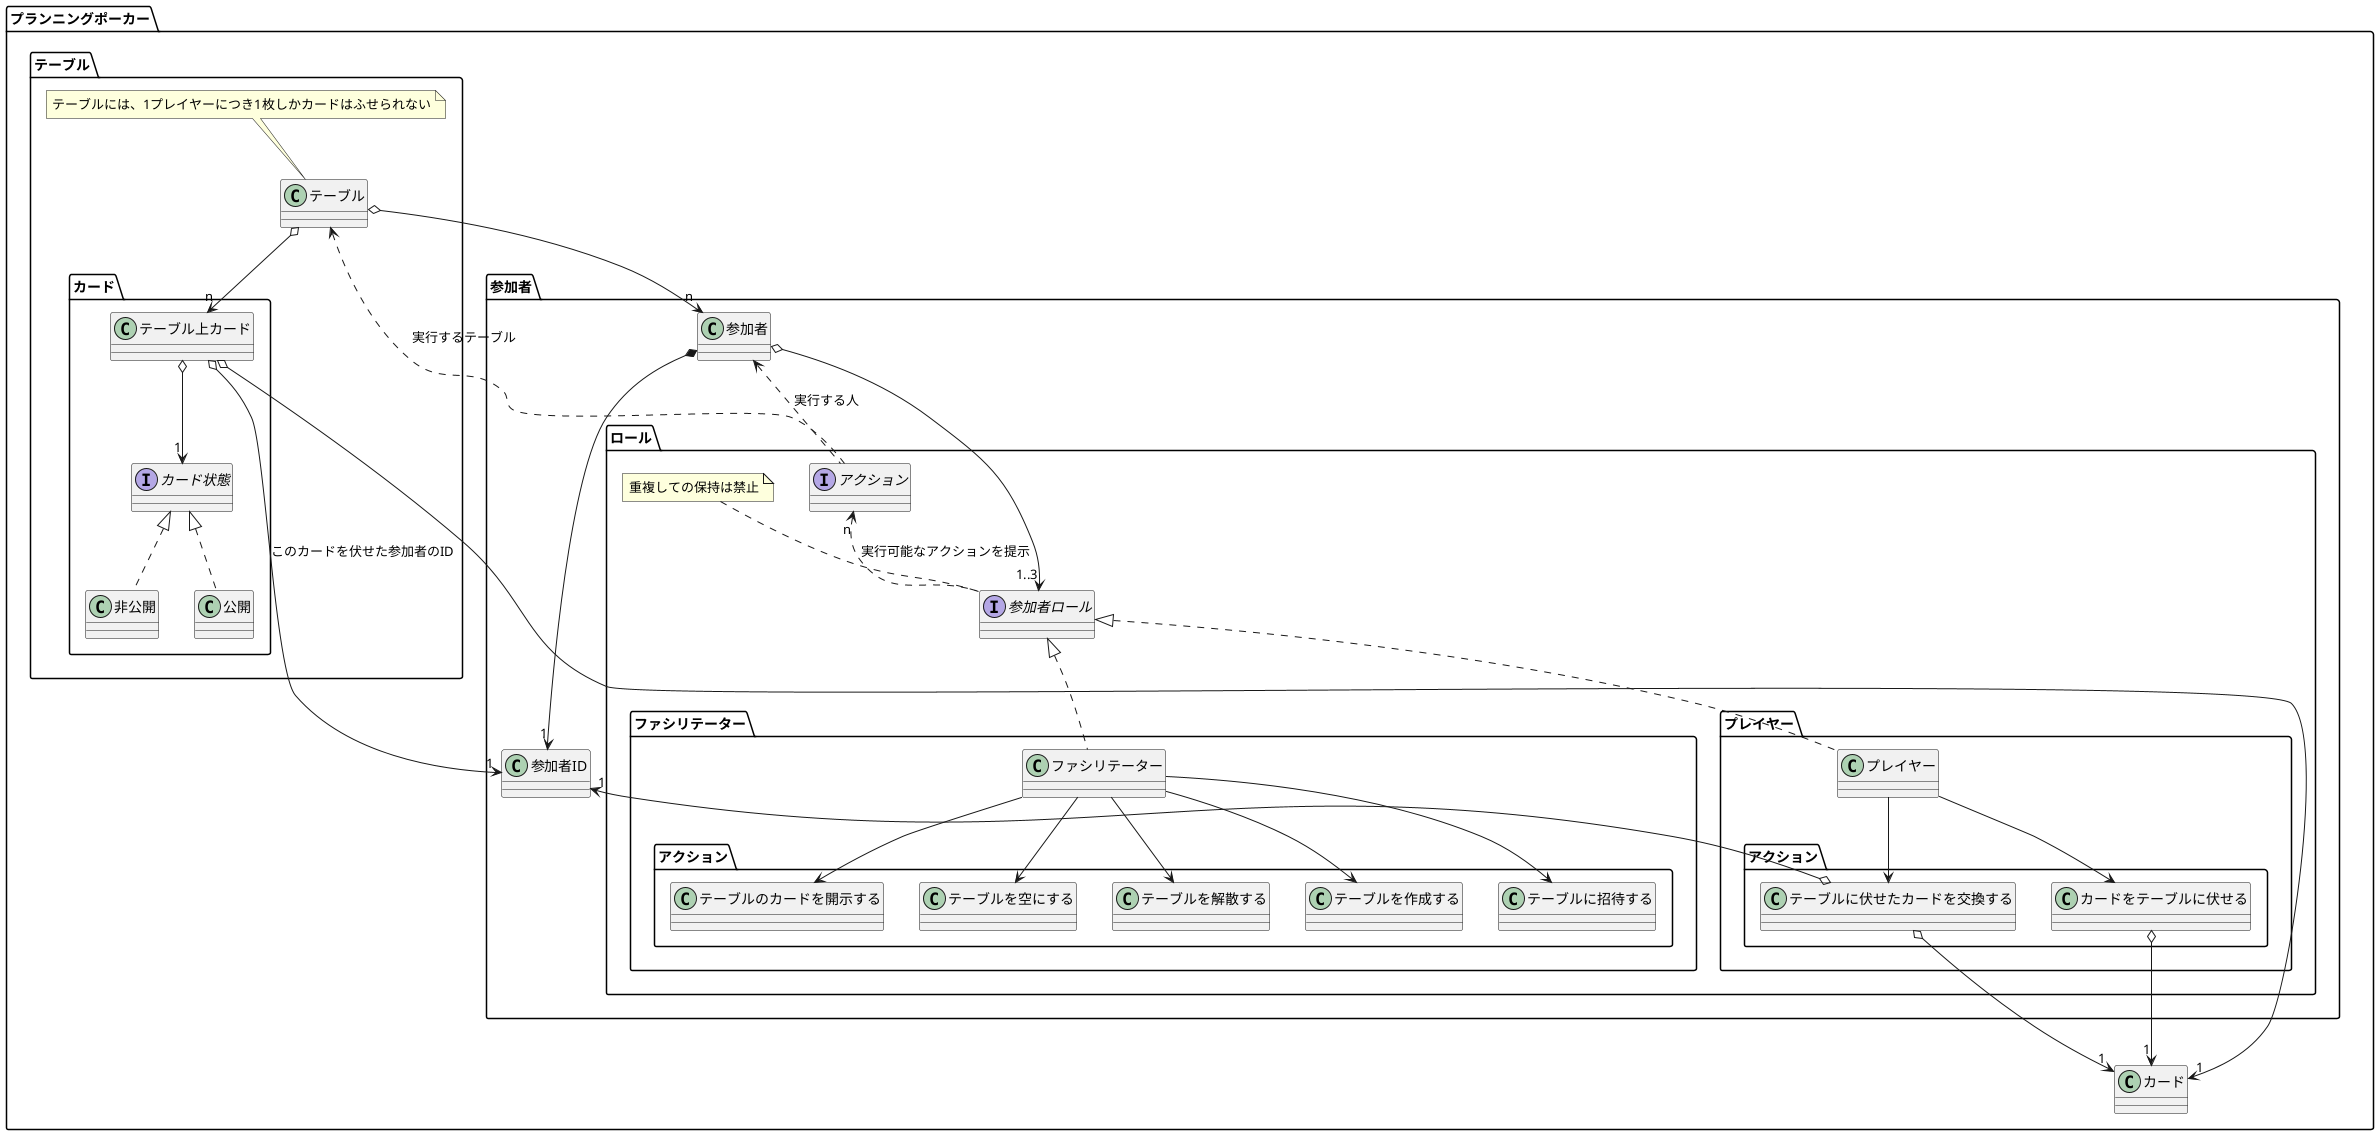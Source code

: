 @startuml 情報モデル

package プランニングポーカー {
  class "カード" as card

  package "テーブル" as tablePkg {
    class "テーブル" as table
    note top of table
      テーブルには、1プレイヤーにつき1枚しかカードはふせられない
    end note
  }

  package 参加者 {
    class "参加者" as member
    class "参加者ID" as memberId

    member *--> "1" memberId
    package "ロール" as rolePkg {
      interface "参加者ロール" as memberRole
      member o--> "1..3" memberRole

      note top of memberRole
        重複しての保持は禁止
      end note

      interface "アクション" as action
      action .u.> member : 実行する人
      action .u.> table : 実行するテーブル

      memberRole .u.> "n" action : 実行可能なアクションを提示

      package "ファシリテーター" as facilitatorPkg {
        class "ファシリテーター" as facilitator
        facilitator .u.|> memberRole

        package "アクション" as facilitatorAction {
          facilitator --> テーブルを作成する
          facilitator --> テーブルに招待する
          facilitator --> テーブルのカードを開示する
          facilitator --> テーブルを空にする
          facilitator --> テーブルを解散する
        }
      }
      package "プレイヤー" as playerPkg {
        class "プレイヤー" as player
        player .u.|> memberRole

        package "アクション" as playerAction {
          player --> カードをテーブルに伏せる
          カードをテーブルに伏せる o--> "1" card

          player --> テーブルに伏せたカードを交換する
          テーブルに伏せたカードを交換する o-u-> "1" memberId
          テーブルに伏せたカードを交換する o--> "1" card
        }
      }
    }
  }

  package "テーブル" as tablePkg {
    package "カード" as cardOnTablePkg {
      class "テーブル上カード" as cardOnTable

      interface "カード状態" as cardState
      cardState <|.. 非公開
      cardState <|.. 公開

      cardOnTable o--> "1" cardState
      cardOnTable o--> "1" card
      cardOnTable o--> "1" memberId : このカードを伏せた参加者のID
    }

    table o--> "n" member
    table o--> "n" cardOnTable
  }



}
@enduml
